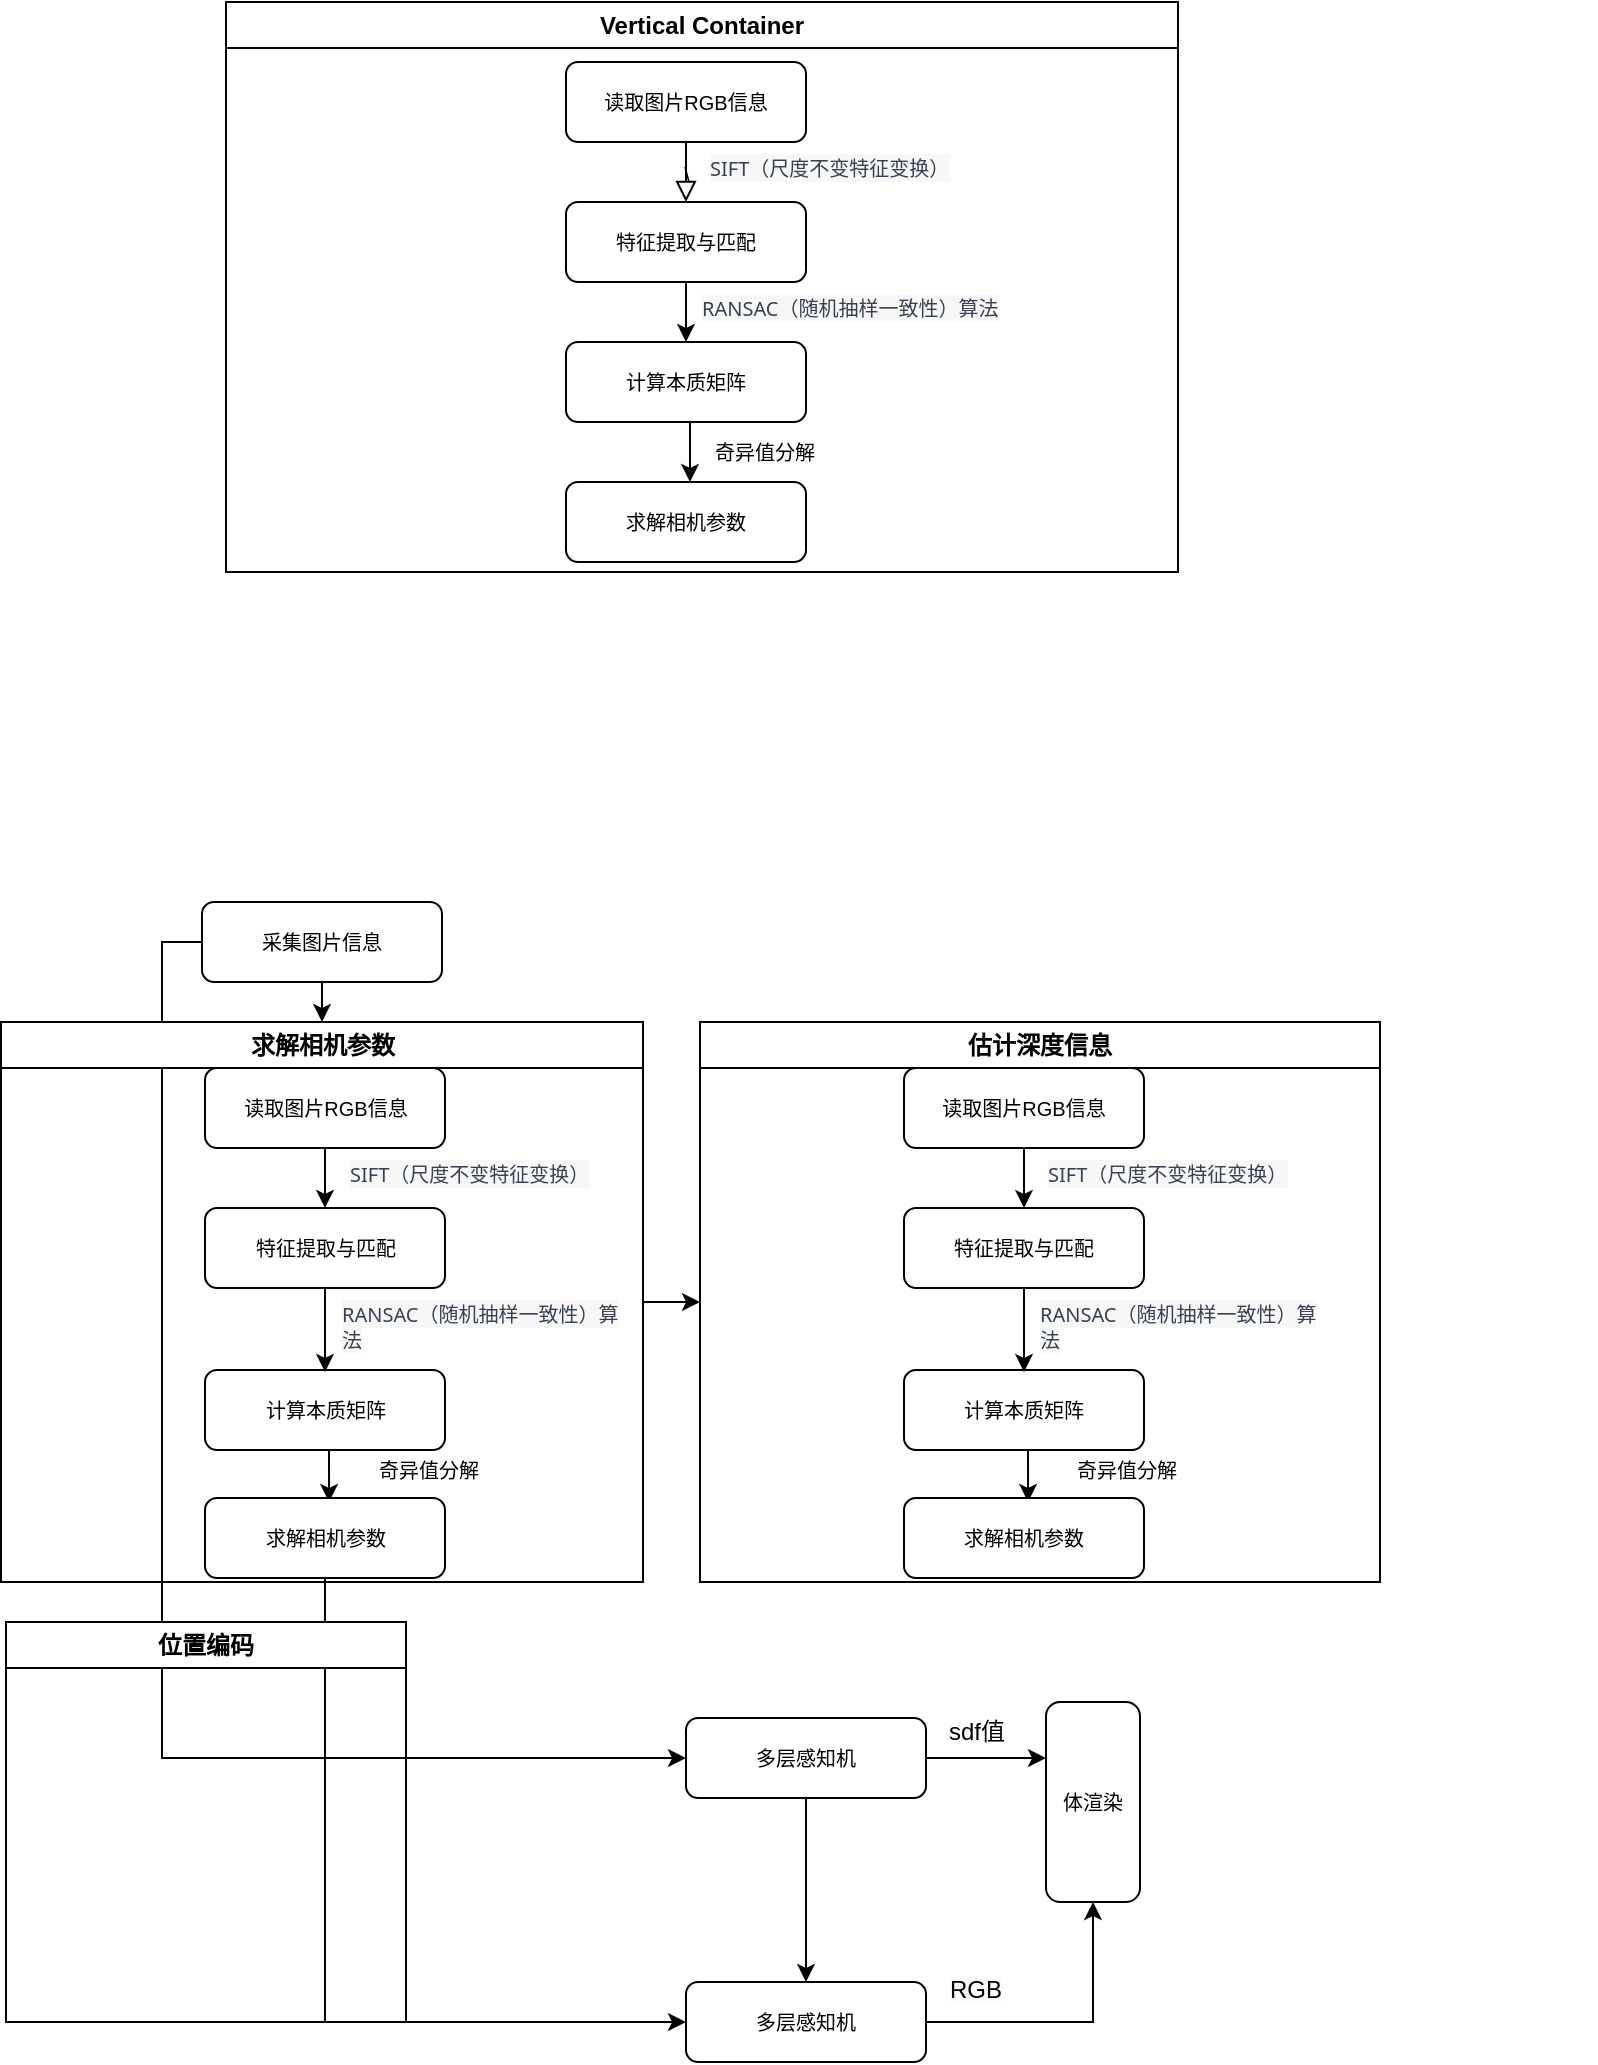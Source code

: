 <mxfile version="21.6.9" type="github">
  <diagram id="C5RBs43oDa-KdzZeNtuy" name="Page-1">
    <mxGraphModel dx="830" dy="503" grid="1" gridSize="10" guides="1" tooltips="1" connect="1" arrows="1" fold="1" page="1" pageScale="1" pageWidth="827" pageHeight="1169" math="0" shadow="0">
      <root>
        <mxCell id="WIyWlLk6GJQsqaUBKTNV-0" />
        <mxCell id="WIyWlLk6GJQsqaUBKTNV-1" parent="WIyWlLk6GJQsqaUBKTNV-0" />
        <mxCell id="T6cB0rv3VapHdPkZTwZW-23" style="edgeStyle=orthogonalEdgeStyle;rounded=0;orthogonalLoop=1;jettySize=auto;html=1;entryX=0.5;entryY=0;entryDx=0;entryDy=0;" edge="1" parent="WIyWlLk6GJQsqaUBKTNV-1" source="T6cB0rv3VapHdPkZTwZW-2">
          <mxGeometry relative="1" as="geometry">
            <mxPoint x="298.0" y="590" as="targetPoint" />
          </mxGeometry>
        </mxCell>
        <mxCell id="T6cB0rv3VapHdPkZTwZW-104" style="edgeStyle=orthogonalEdgeStyle;rounded=0;orthogonalLoop=1;jettySize=auto;html=1;exitX=0;exitY=0.5;exitDx=0;exitDy=0;entryX=0;entryY=0.5;entryDx=0;entryDy=0;" edge="1" parent="WIyWlLk6GJQsqaUBKTNV-1" source="T6cB0rv3VapHdPkZTwZW-2" target="T6cB0rv3VapHdPkZTwZW-95">
          <mxGeometry relative="1" as="geometry">
            <mxPoint x="238" y="1040" as="targetPoint" />
            <Array as="points">
              <mxPoint x="218" y="550" />
              <mxPoint x="218" y="958" />
            </Array>
          </mxGeometry>
        </mxCell>
        <mxCell id="T6cB0rv3VapHdPkZTwZW-2" value="采集图片信息" style="rounded=1;whiteSpace=wrap;html=1;fontSize=10;glass=0;strokeWidth=1;shadow=0;" vertex="1" parent="WIyWlLk6GJQsqaUBKTNV-1">
          <mxGeometry x="238" y="530" width="120" height="40" as="geometry" />
        </mxCell>
        <mxCell id="T6cB0rv3VapHdPkZTwZW-56" value="Vertical Container" style="swimlane;whiteSpace=wrap;html=1;" vertex="1" parent="WIyWlLk6GJQsqaUBKTNV-1">
          <mxGeometry x="250" y="80" width="476" height="285" as="geometry" />
        </mxCell>
        <mxCell id="T6cB0rv3VapHdPkZTwZW-25" value="" style="group" vertex="1" connectable="0" parent="T6cB0rv3VapHdPkZTwZW-56">
          <mxGeometry x="220" y="50" width="346" height="250" as="geometry" />
        </mxCell>
        <mxCell id="T6cB0rv3VapHdPkZTwZW-26" value="" style="group" vertex="1" connectable="0" parent="T6cB0rv3VapHdPkZTwZW-25">
          <mxGeometry x="-50" y="-20" width="346" height="250" as="geometry" />
        </mxCell>
        <mxCell id="WIyWlLk6GJQsqaUBKTNV-2" value="\" style="rounded=0;html=1;jettySize=auto;orthogonalLoop=1;fontSize=10;endArrow=block;endFill=0;endSize=8;strokeWidth=1;shadow=0;labelBackgroundColor=none;edgeStyle=orthogonalEdgeStyle;" parent="T6cB0rv3VapHdPkZTwZW-26" source="WIyWlLk6GJQsqaUBKTNV-3" edge="1">
          <mxGeometry relative="1" as="geometry">
            <mxPoint x="60" y="70" as="targetPoint" />
          </mxGeometry>
        </mxCell>
        <mxCell id="WIyWlLk6GJQsqaUBKTNV-3" value="读取图片RGB信息" style="rounded=1;whiteSpace=wrap;html=1;fontSize=10;glass=0;strokeWidth=1;shadow=0;" parent="T6cB0rv3VapHdPkZTwZW-26" vertex="1">
          <mxGeometry width="120" height="40" as="geometry" />
        </mxCell>
        <mxCell id="oBWqoQV49xNepyR7PkPC-4" style="edgeStyle=orthogonalEdgeStyle;rounded=0;orthogonalLoop=1;jettySize=auto;html=1;exitX=0.5;exitY=1;exitDx=0;exitDy=0;entryX=0.5;entryY=0;entryDx=0;entryDy=0;fontSize=10;" parent="T6cB0rv3VapHdPkZTwZW-26" source="WIyWlLk6GJQsqaUBKTNV-11" edge="1">
          <mxGeometry relative="1" as="geometry">
            <mxPoint x="62" y="210" as="targetPoint" />
          </mxGeometry>
        </mxCell>
        <mxCell id="WIyWlLk6GJQsqaUBKTNV-11" value="计算本质矩阵" style="rounded=1;whiteSpace=wrap;html=1;fontSize=10;glass=0;strokeWidth=1;shadow=0;" parent="T6cB0rv3VapHdPkZTwZW-26" vertex="1">
          <mxGeometry y="140" width="120" height="40" as="geometry" />
        </mxCell>
        <mxCell id="oBWqoQV49xNepyR7PkPC-2" style="edgeStyle=orthogonalEdgeStyle;rounded=0;orthogonalLoop=1;jettySize=auto;html=1;exitX=0.5;exitY=1;exitDx=0;exitDy=0;entryX=0.5;entryY=0;entryDx=0;entryDy=0;fontSize=10;" parent="T6cB0rv3VapHdPkZTwZW-26" source="oBWqoQV49xNepyR7PkPC-0" edge="1">
          <mxGeometry relative="1" as="geometry">
            <mxPoint x="60" y="140" as="targetPoint" />
          </mxGeometry>
        </mxCell>
        <mxCell id="oBWqoQV49xNepyR7PkPC-0" value="特征提取与匹配" style="rounded=1;whiteSpace=wrap;html=1;fontSize=10;glass=0;strokeWidth=1;shadow=0;" parent="T6cB0rv3VapHdPkZTwZW-26" vertex="1">
          <mxGeometry y="70" width="120" height="40" as="geometry" />
        </mxCell>
        <mxCell id="oBWqoQV49xNepyR7PkPC-6" value="奇异值分解" style="text;html=1;align=center;verticalAlign=middle;resizable=0;points=[];autosize=1;strokeColor=none;fillColor=none;fontSize=10;" parent="T6cB0rv3VapHdPkZTwZW-26" vertex="1">
          <mxGeometry x="59" y="180" width="80" height="30" as="geometry" />
        </mxCell>
        <mxCell id="oBWqoQV49xNepyR7PkPC-8" value="&lt;span style=&quot;color: rgb(55, 65, 81); font-family: Söhne, ui-sans-serif, system-ui, -apple-system, &amp;quot;Segoe UI&amp;quot;, Roboto, Ubuntu, Cantarell, &amp;quot;Noto Sans&amp;quot;, sans-serif, &amp;quot;Helvetica Neue&amp;quot;, Arial, &amp;quot;Apple Color Emoji&amp;quot;, &amp;quot;Segoe UI Emoji&amp;quot;, &amp;quot;Segoe UI Symbol&amp;quot;, &amp;quot;Noto Color Emoji&amp;quot;; font-size: 10px; font-style: normal; font-variant-ligatures: normal; font-variant-caps: normal; font-weight: 400; letter-spacing: normal; orphans: 2; text-align: start; text-indent: 0px; text-transform: none; widows: 2; word-spacing: 0px; -webkit-text-stroke-width: 0px; background-color: rgb(247, 247, 248); text-decoration-thickness: initial; text-decoration-style: initial; text-decoration-color: initial; float: none; display: inline !important;&quot;&gt;SIFT（尺度不变特征变换）&lt;/span&gt;" style="text;whiteSpace=wrap;html=1;fontSize=10;" parent="T6cB0rv3VapHdPkZTwZW-26" vertex="1">
          <mxGeometry x="70" y="40" width="230" height="40" as="geometry" />
        </mxCell>
        <mxCell id="oBWqoQV49xNepyR7PkPC-9" value="&lt;span style=&quot;color: rgb(55, 65, 81); font-family: Söhne, ui-sans-serif, system-ui, -apple-system, &amp;quot;Segoe UI&amp;quot;, Roboto, Ubuntu, Cantarell, &amp;quot;Noto Sans&amp;quot;, sans-serif, &amp;quot;Helvetica Neue&amp;quot;, Arial, &amp;quot;Apple Color Emoji&amp;quot;, &amp;quot;Segoe UI Emoji&amp;quot;, &amp;quot;Segoe UI Symbol&amp;quot;, &amp;quot;Noto Color Emoji&amp;quot;; font-size: 10px; font-style: normal; font-variant-ligatures: normal; font-variant-caps: normal; font-weight: 400; letter-spacing: normal; orphans: 2; text-align: start; text-indent: 0px; text-transform: none; widows: 2; word-spacing: 0px; -webkit-text-stroke-width: 0px; background-color: rgb(247, 247, 248); text-decoration-thickness: initial; text-decoration-style: initial; text-decoration-color: initial; float: none; display: inline !important;&quot;&gt;RANSAC（随机抽样一致性）算法&lt;/span&gt;" style="text;whiteSpace=wrap;html=1;fontSize=10;" parent="T6cB0rv3VapHdPkZTwZW-26" vertex="1">
          <mxGeometry x="66" y="110" width="280" height="40" as="geometry" />
        </mxCell>
        <mxCell id="T6cB0rv3VapHdPkZTwZW-24" value="求解相机参数" style="rounded=1;whiteSpace=wrap;html=1;fontSize=10;glass=0;strokeWidth=1;shadow=0;" vertex="1" parent="T6cB0rv3VapHdPkZTwZW-26">
          <mxGeometry y="210" width="120" height="40" as="geometry" />
        </mxCell>
        <mxCell id="T6cB0rv3VapHdPkZTwZW-93" style="edgeStyle=orthogonalEdgeStyle;rounded=0;orthogonalLoop=1;jettySize=auto;html=1;exitX=1;exitY=0.5;exitDx=0;exitDy=0;entryX=0;entryY=0.5;entryDx=0;entryDy=0;" edge="1" parent="WIyWlLk6GJQsqaUBKTNV-1" source="T6cB0rv3VapHdPkZTwZW-59" target="T6cB0rv3VapHdPkZTwZW-76">
          <mxGeometry relative="1" as="geometry" />
        </mxCell>
        <mxCell id="T6cB0rv3VapHdPkZTwZW-59" value="求解相机参数" style="swimlane;whiteSpace=wrap;html=1;" vertex="1" parent="WIyWlLk6GJQsqaUBKTNV-1">
          <mxGeometry x="137.5" y="590" width="321" height="280" as="geometry">
            <mxRectangle x="128" y="585" width="110" height="30" as="alternateBounds" />
          </mxGeometry>
        </mxCell>
        <mxCell id="T6cB0rv3VapHdPkZTwZW-60" value="" style="group" vertex="1" connectable="0" parent="T6cB0rv3VapHdPkZTwZW-59">
          <mxGeometry x="102" y="23" width="346" height="250" as="geometry" />
        </mxCell>
        <mxCell id="T6cB0rv3VapHdPkZTwZW-75" style="edgeStyle=orthogonalEdgeStyle;rounded=0;orthogonalLoop=1;jettySize=auto;html=1;exitX=0.5;exitY=1;exitDx=0;exitDy=0;entryX=0.5;entryY=0;entryDx=0;entryDy=0;" edge="1" parent="T6cB0rv3VapHdPkZTwZW-60" source="T6cB0rv3VapHdPkZTwZW-62" target="T6cB0rv3VapHdPkZTwZW-66">
          <mxGeometry relative="1" as="geometry" />
        </mxCell>
        <mxCell id="T6cB0rv3VapHdPkZTwZW-62" value="读取图片RGB信息" style="rounded=1;whiteSpace=wrap;html=1;fontSize=10;glass=0;strokeWidth=1;shadow=0;" vertex="1" parent="T6cB0rv3VapHdPkZTwZW-60">
          <mxGeometry width="120" height="40" as="geometry" />
        </mxCell>
        <mxCell id="T6cB0rv3VapHdPkZTwZW-63" style="edgeStyle=orthogonalEdgeStyle;rounded=0;orthogonalLoop=1;jettySize=auto;html=1;exitX=0.5;exitY=1;exitDx=0;exitDy=0;entryX=0.517;entryY=0.05;entryDx=0;entryDy=0;fontSize=10;entryPerimeter=0;" edge="1" parent="T6cB0rv3VapHdPkZTwZW-60" source="T6cB0rv3VapHdPkZTwZW-64" target="T6cB0rv3VapHdPkZTwZW-70">
          <mxGeometry relative="1" as="geometry">
            <mxPoint x="62" y="210" as="targetPoint" />
          </mxGeometry>
        </mxCell>
        <mxCell id="T6cB0rv3VapHdPkZTwZW-64" value="计算本质矩阵" style="rounded=1;whiteSpace=wrap;html=1;fontSize=10;glass=0;strokeWidth=1;shadow=0;" vertex="1" parent="T6cB0rv3VapHdPkZTwZW-60">
          <mxGeometry y="151" width="120" height="40" as="geometry" />
        </mxCell>
        <mxCell id="T6cB0rv3VapHdPkZTwZW-65" style="edgeStyle=orthogonalEdgeStyle;rounded=0;orthogonalLoop=1;jettySize=auto;html=1;exitX=0.5;exitY=1;exitDx=0;exitDy=0;entryX=0.5;entryY=0;entryDx=0;entryDy=0;fontSize=10;" edge="1" parent="T6cB0rv3VapHdPkZTwZW-60" source="T6cB0rv3VapHdPkZTwZW-66">
          <mxGeometry relative="1" as="geometry">
            <mxPoint x="60" y="152" as="targetPoint" />
            <mxPoint x="60.0" y="122" as="sourcePoint" />
          </mxGeometry>
        </mxCell>
        <mxCell id="T6cB0rv3VapHdPkZTwZW-66" value="特征提取与匹配" style="rounded=1;whiteSpace=wrap;html=1;fontSize=10;glass=0;strokeWidth=1;shadow=0;" vertex="1" parent="T6cB0rv3VapHdPkZTwZW-60">
          <mxGeometry y="70" width="120" height="40" as="geometry" />
        </mxCell>
        <mxCell id="T6cB0rv3VapHdPkZTwZW-67" value="奇异值分解" style="text;html=1;align=center;verticalAlign=middle;resizable=0;points=[];autosize=1;strokeColor=none;fillColor=none;fontSize=10;" vertex="1" parent="T6cB0rv3VapHdPkZTwZW-60">
          <mxGeometry x="71" y="186" width="80" height="30" as="geometry" />
        </mxCell>
        <mxCell id="T6cB0rv3VapHdPkZTwZW-68" value="&lt;span style=&quot;color: rgb(55, 65, 81); font-family: Söhne, ui-sans-serif, system-ui, -apple-system, &amp;quot;Segoe UI&amp;quot;, Roboto, Ubuntu, Cantarell, &amp;quot;Noto Sans&amp;quot;, sans-serif, &amp;quot;Helvetica Neue&amp;quot;, Arial, &amp;quot;Apple Color Emoji&amp;quot;, &amp;quot;Segoe UI Emoji&amp;quot;, &amp;quot;Segoe UI Symbol&amp;quot;, &amp;quot;Noto Color Emoji&amp;quot;; font-size: 10px; font-style: normal; font-variant-ligatures: normal; font-variant-caps: normal; font-weight: 400; letter-spacing: normal; orphans: 2; text-align: start; text-indent: 0px; text-transform: none; widows: 2; word-spacing: 0px; -webkit-text-stroke-width: 0px; background-color: rgb(247, 247, 248); text-decoration-thickness: initial; text-decoration-style: initial; text-decoration-color: initial; float: none; display: inline !important;&quot;&gt;SIFT（尺度不变特征变换）&lt;/span&gt;" style="text;whiteSpace=wrap;html=1;fontSize=10;" vertex="1" parent="T6cB0rv3VapHdPkZTwZW-60">
          <mxGeometry x="70" y="40" width="150" height="40" as="geometry" />
        </mxCell>
        <mxCell id="T6cB0rv3VapHdPkZTwZW-69" value="&lt;span style=&quot;color: rgb(55, 65, 81); font-family: Söhne, ui-sans-serif, system-ui, -apple-system, &amp;quot;Segoe UI&amp;quot;, Roboto, Ubuntu, Cantarell, &amp;quot;Noto Sans&amp;quot;, sans-serif, &amp;quot;Helvetica Neue&amp;quot;, Arial, &amp;quot;Apple Color Emoji&amp;quot;, &amp;quot;Segoe UI Emoji&amp;quot;, &amp;quot;Segoe UI Symbol&amp;quot;, &amp;quot;Noto Color Emoji&amp;quot;; font-size: 10px; font-style: normal; font-variant-ligatures: normal; font-variant-caps: normal; font-weight: 400; letter-spacing: normal; orphans: 2; text-align: start; text-indent: 0px; text-transform: none; widows: 2; word-spacing: 0px; -webkit-text-stroke-width: 0px; background-color: rgb(247, 247, 248); text-decoration-thickness: initial; text-decoration-style: initial; text-decoration-color: initial; float: none; display: inline !important;&quot;&gt;RANSAC（随机抽样一致性）算法&lt;/span&gt;" style="text;whiteSpace=wrap;html=1;fontSize=10;" vertex="1" parent="T6cB0rv3VapHdPkZTwZW-60">
          <mxGeometry x="66" y="110" width="144" height="40" as="geometry" />
        </mxCell>
        <mxCell id="T6cB0rv3VapHdPkZTwZW-70" value="求解相机参数" style="rounded=1;whiteSpace=wrap;html=1;fontSize=10;glass=0;strokeWidth=1;shadow=0;" vertex="1" parent="T6cB0rv3VapHdPkZTwZW-60">
          <mxGeometry y="215" width="120" height="40" as="geometry" />
        </mxCell>
        <mxCell id="T6cB0rv3VapHdPkZTwZW-76" value="估计深度信息" style="swimlane;whiteSpace=wrap;html=1;startSize=23;" vertex="1" parent="WIyWlLk6GJQsqaUBKTNV-1">
          <mxGeometry x="487" y="590" width="340" height="280" as="geometry">
            <mxRectangle x="570" y="585" width="110" height="30" as="alternateBounds" />
          </mxGeometry>
        </mxCell>
        <mxCell id="T6cB0rv3VapHdPkZTwZW-77" value="" style="group" vertex="1" connectable="0" parent="T6cB0rv3VapHdPkZTwZW-76">
          <mxGeometry x="102" y="23" width="346" height="250" as="geometry" />
        </mxCell>
        <mxCell id="T6cB0rv3VapHdPkZTwZW-78" style="edgeStyle=orthogonalEdgeStyle;rounded=0;orthogonalLoop=1;jettySize=auto;html=1;exitX=0.5;exitY=1;exitDx=0;exitDy=0;entryX=0.5;entryY=0;entryDx=0;entryDy=0;" edge="1" parent="T6cB0rv3VapHdPkZTwZW-77" source="T6cB0rv3VapHdPkZTwZW-79" target="T6cB0rv3VapHdPkZTwZW-83">
          <mxGeometry relative="1" as="geometry" />
        </mxCell>
        <mxCell id="T6cB0rv3VapHdPkZTwZW-79" value="读取图片RGB信息" style="rounded=1;whiteSpace=wrap;html=1;fontSize=10;glass=0;strokeWidth=1;shadow=0;" vertex="1" parent="T6cB0rv3VapHdPkZTwZW-77">
          <mxGeometry width="120" height="40" as="geometry" />
        </mxCell>
        <mxCell id="T6cB0rv3VapHdPkZTwZW-80" style="edgeStyle=orthogonalEdgeStyle;rounded=0;orthogonalLoop=1;jettySize=auto;html=1;exitX=0.5;exitY=1;exitDx=0;exitDy=0;entryX=0.517;entryY=0.05;entryDx=0;entryDy=0;fontSize=10;entryPerimeter=0;" edge="1" parent="T6cB0rv3VapHdPkZTwZW-77" source="T6cB0rv3VapHdPkZTwZW-81" target="T6cB0rv3VapHdPkZTwZW-87">
          <mxGeometry relative="1" as="geometry">
            <mxPoint x="62" y="210" as="targetPoint" />
          </mxGeometry>
        </mxCell>
        <mxCell id="T6cB0rv3VapHdPkZTwZW-81" value="计算本质矩阵" style="rounded=1;whiteSpace=wrap;html=1;fontSize=10;glass=0;strokeWidth=1;shadow=0;" vertex="1" parent="T6cB0rv3VapHdPkZTwZW-77">
          <mxGeometry y="151" width="120" height="40" as="geometry" />
        </mxCell>
        <mxCell id="T6cB0rv3VapHdPkZTwZW-82" style="edgeStyle=orthogonalEdgeStyle;rounded=0;orthogonalLoop=1;jettySize=auto;html=1;exitX=0.5;exitY=1;exitDx=0;exitDy=0;entryX=0.5;entryY=0;entryDx=0;entryDy=0;fontSize=10;" edge="1" parent="T6cB0rv3VapHdPkZTwZW-77" source="T6cB0rv3VapHdPkZTwZW-83">
          <mxGeometry relative="1" as="geometry">
            <mxPoint x="60" y="152" as="targetPoint" />
            <mxPoint x="60.0" y="122" as="sourcePoint" />
          </mxGeometry>
        </mxCell>
        <mxCell id="T6cB0rv3VapHdPkZTwZW-83" value="特征提取与匹配" style="rounded=1;whiteSpace=wrap;html=1;fontSize=10;glass=0;strokeWidth=1;shadow=0;" vertex="1" parent="T6cB0rv3VapHdPkZTwZW-77">
          <mxGeometry y="70" width="120" height="40" as="geometry" />
        </mxCell>
        <mxCell id="T6cB0rv3VapHdPkZTwZW-84" value="奇异值分解" style="text;html=1;align=center;verticalAlign=middle;resizable=0;points=[];autosize=1;strokeColor=none;fillColor=none;fontSize=10;" vertex="1" parent="T6cB0rv3VapHdPkZTwZW-77">
          <mxGeometry x="71" y="186" width="80" height="30" as="geometry" />
        </mxCell>
        <mxCell id="T6cB0rv3VapHdPkZTwZW-85" value="&lt;span style=&quot;color: rgb(55, 65, 81); font-family: Söhne, ui-sans-serif, system-ui, -apple-system, &amp;quot;Segoe UI&amp;quot;, Roboto, Ubuntu, Cantarell, &amp;quot;Noto Sans&amp;quot;, sans-serif, &amp;quot;Helvetica Neue&amp;quot;, Arial, &amp;quot;Apple Color Emoji&amp;quot;, &amp;quot;Segoe UI Emoji&amp;quot;, &amp;quot;Segoe UI Symbol&amp;quot;, &amp;quot;Noto Color Emoji&amp;quot;; font-size: 10px; font-style: normal; font-variant-ligatures: normal; font-variant-caps: normal; font-weight: 400; letter-spacing: normal; orphans: 2; text-align: start; text-indent: 0px; text-transform: none; widows: 2; word-spacing: 0px; -webkit-text-stroke-width: 0px; background-color: rgb(247, 247, 248); text-decoration-thickness: initial; text-decoration-style: initial; text-decoration-color: initial; float: none; display: inline !important;&quot;&gt;SIFT（尺度不变特征变换）&lt;/span&gt;" style="text;whiteSpace=wrap;html=1;fontSize=10;" vertex="1" parent="T6cB0rv3VapHdPkZTwZW-77">
          <mxGeometry x="70" y="40" width="150" height="40" as="geometry" />
        </mxCell>
        <mxCell id="T6cB0rv3VapHdPkZTwZW-86" value="&lt;span style=&quot;color: rgb(55, 65, 81); font-family: Söhne, ui-sans-serif, system-ui, -apple-system, &amp;quot;Segoe UI&amp;quot;, Roboto, Ubuntu, Cantarell, &amp;quot;Noto Sans&amp;quot;, sans-serif, &amp;quot;Helvetica Neue&amp;quot;, Arial, &amp;quot;Apple Color Emoji&amp;quot;, &amp;quot;Segoe UI Emoji&amp;quot;, &amp;quot;Segoe UI Symbol&amp;quot;, &amp;quot;Noto Color Emoji&amp;quot;; font-size: 10px; font-style: normal; font-variant-ligatures: normal; font-variant-caps: normal; font-weight: 400; letter-spacing: normal; orphans: 2; text-align: start; text-indent: 0px; text-transform: none; widows: 2; word-spacing: 0px; -webkit-text-stroke-width: 0px; background-color: rgb(247, 247, 248); text-decoration-thickness: initial; text-decoration-style: initial; text-decoration-color: initial; float: none; display: inline !important;&quot;&gt;RANSAC（随机抽样一致性）算法&lt;/span&gt;" style="text;whiteSpace=wrap;html=1;fontSize=10;" vertex="1" parent="T6cB0rv3VapHdPkZTwZW-77">
          <mxGeometry x="66" y="110" width="144" height="40" as="geometry" />
        </mxCell>
        <mxCell id="T6cB0rv3VapHdPkZTwZW-87" value="求解相机参数" style="rounded=1;whiteSpace=wrap;html=1;fontSize=10;glass=0;strokeWidth=1;shadow=0;" vertex="1" parent="T6cB0rv3VapHdPkZTwZW-77">
          <mxGeometry y="215" width="120" height="40" as="geometry" />
        </mxCell>
        <mxCell id="T6cB0rv3VapHdPkZTwZW-97" value="体渲染" style="rounded=1;whiteSpace=wrap;html=1;fontSize=10;glass=0;strokeWidth=1;shadow=0;" vertex="1" parent="WIyWlLk6GJQsqaUBKTNV-1">
          <mxGeometry x="660" y="930" width="47" height="100" as="geometry" />
        </mxCell>
        <mxCell id="T6cB0rv3VapHdPkZTwZW-99" style="edgeStyle=orthogonalEdgeStyle;rounded=0;orthogonalLoop=1;jettySize=auto;html=1;exitX=0.5;exitY=1;exitDx=0;exitDy=0;entryX=0;entryY=0.5;entryDx=0;entryDy=0;" edge="1" parent="WIyWlLk6GJQsqaUBKTNV-1" source="T6cB0rv3VapHdPkZTwZW-70" target="T6cB0rv3VapHdPkZTwZW-102">
          <mxGeometry relative="1" as="geometry">
            <mxPoint x="300" y="1090" as="targetPoint" />
          </mxGeometry>
        </mxCell>
        <mxCell id="T6cB0rv3VapHdPkZTwZW-108" style="edgeStyle=orthogonalEdgeStyle;rounded=0;orthogonalLoop=1;jettySize=auto;html=1;entryX=0.5;entryY=0;entryDx=0;entryDy=0;" edge="1" parent="WIyWlLk6GJQsqaUBKTNV-1" source="T6cB0rv3VapHdPkZTwZW-95" target="T6cB0rv3VapHdPkZTwZW-102">
          <mxGeometry relative="1" as="geometry" />
        </mxCell>
        <mxCell id="T6cB0rv3VapHdPkZTwZW-109" style="edgeStyle=orthogonalEdgeStyle;rounded=0;orthogonalLoop=1;jettySize=auto;html=1;" edge="1" parent="WIyWlLk6GJQsqaUBKTNV-1" source="T6cB0rv3VapHdPkZTwZW-95">
          <mxGeometry relative="1" as="geometry">
            <mxPoint x="660" y="958" as="targetPoint" />
          </mxGeometry>
        </mxCell>
        <mxCell id="T6cB0rv3VapHdPkZTwZW-95" value="多层感知机" style="rounded=1;whiteSpace=wrap;html=1;fontSize=10;glass=0;strokeWidth=1;shadow=0;" vertex="1" parent="WIyWlLk6GJQsqaUBKTNV-1">
          <mxGeometry x="480" y="938" width="120" height="40" as="geometry" />
        </mxCell>
        <mxCell id="T6cB0rv3VapHdPkZTwZW-110" style="edgeStyle=orthogonalEdgeStyle;rounded=0;orthogonalLoop=1;jettySize=auto;html=1;exitX=1;exitY=0.5;exitDx=0;exitDy=0;entryX=0.5;entryY=1;entryDx=0;entryDy=0;" edge="1" parent="WIyWlLk6GJQsqaUBKTNV-1" source="T6cB0rv3VapHdPkZTwZW-102" target="T6cB0rv3VapHdPkZTwZW-97">
          <mxGeometry relative="1" as="geometry">
            <mxPoint x="670" y="1090.043" as="targetPoint" />
          </mxGeometry>
        </mxCell>
        <mxCell id="T6cB0rv3VapHdPkZTwZW-102" value="多层感知机" style="rounded=1;whiteSpace=wrap;html=1;fontSize=10;glass=0;strokeWidth=1;shadow=0;" vertex="1" parent="WIyWlLk6GJQsqaUBKTNV-1">
          <mxGeometry x="480" y="1070" width="120" height="40" as="geometry" />
        </mxCell>
        <mxCell id="T6cB0rv3VapHdPkZTwZW-92" value="sdf值" style="text;html=1;align=center;verticalAlign=middle;resizable=0;points=[];autosize=1;strokeColor=none;fillColor=none;" vertex="1" parent="WIyWlLk6GJQsqaUBKTNV-1">
          <mxGeometry x="600" y="930" width="50" height="30" as="geometry" />
        </mxCell>
        <mxCell id="T6cB0rv3VapHdPkZTwZW-107" value="位置编码" style="swimlane;whiteSpace=wrap;html=1;" vertex="1" parent="WIyWlLk6GJQsqaUBKTNV-1">
          <mxGeometry x="140" y="890" width="200" height="200" as="geometry" />
        </mxCell>
        <mxCell id="T6cB0rv3VapHdPkZTwZW-111" value="&lt;span style=&quot;color: rgb(0, 0, 0); font-family: Helvetica; font-size: 12px; font-style: normal; font-variant-ligatures: normal; font-variant-caps: normal; font-weight: 400; letter-spacing: normal; orphans: 2; text-align: center; text-indent: 0px; text-transform: none; widows: 2; word-spacing: 0px; -webkit-text-stroke-width: 0px; background-color: rgb(251, 251, 251); text-decoration-thickness: initial; text-decoration-style: initial; text-decoration-color: initial; float: none; display: inline !important;&quot;&gt;RGB&lt;/span&gt;" style="text;whiteSpace=wrap;html=1;" vertex="1" parent="WIyWlLk6GJQsqaUBKTNV-1">
          <mxGeometry x="610" y="1060" width="70" height="40" as="geometry" />
        </mxCell>
      </root>
    </mxGraphModel>
  </diagram>
</mxfile>
